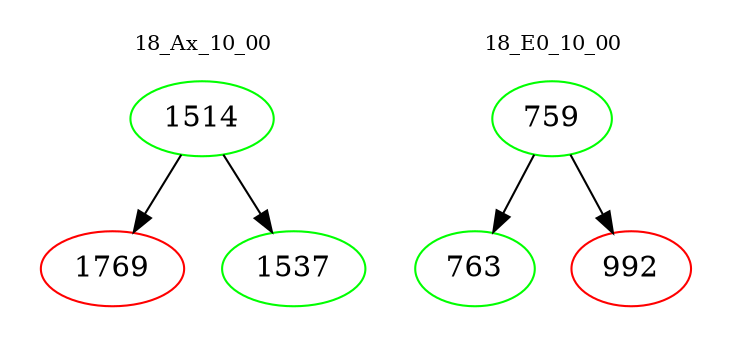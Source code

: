 digraph{
subgraph cluster_0 {
color = white
label = "18_Ax_10_00";
fontsize=10;
T0_1514 [label="1514", color="green"]
T0_1514 -> T0_1769 [color="black"]
T0_1769 [label="1769", color="red"]
T0_1514 -> T0_1537 [color="black"]
T0_1537 [label="1537", color="green"]
}
subgraph cluster_1 {
color = white
label = "18_E0_10_00";
fontsize=10;
T1_759 [label="759", color="green"]
T1_759 -> T1_763 [color="black"]
T1_763 [label="763", color="green"]
T1_759 -> T1_992 [color="black"]
T1_992 [label="992", color="red"]
}
}
